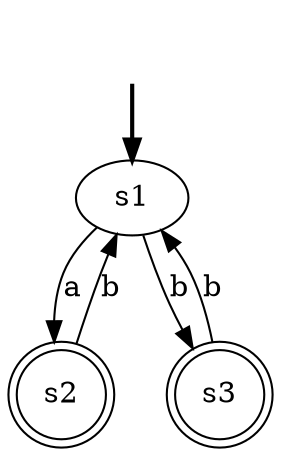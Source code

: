 digraph {
	fake [style=invisible]
	s1 [root=true]
	s2 [shape=doublecircle]
	s3 [shape=doublecircle]
	fake -> s1 [style=bold]
	s2 -> s1 [label=b]
	s1 -> s2 [label=a]
	s1 -> s3 [label=b]
	s3 -> s1 [label=b]
}
